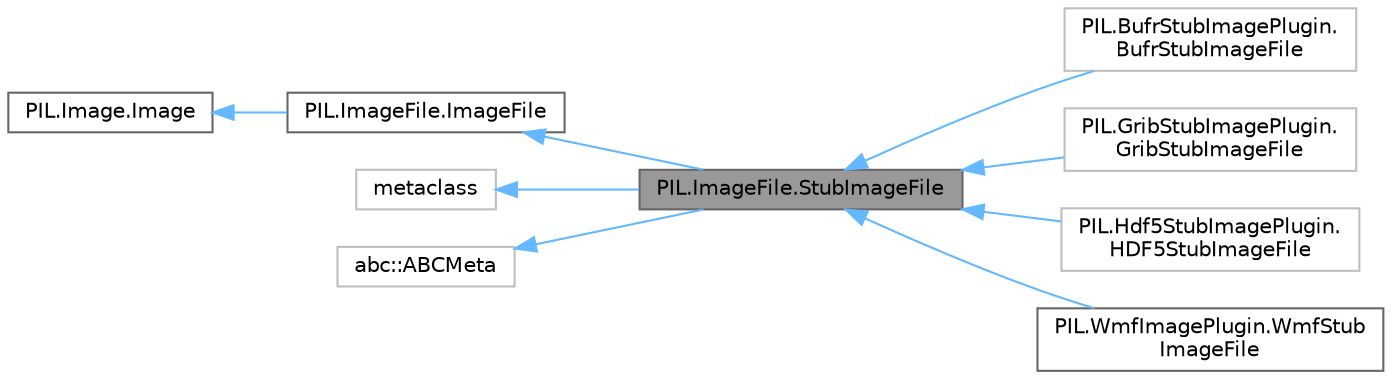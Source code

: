 digraph "PIL.ImageFile.StubImageFile"
{
 // LATEX_PDF_SIZE
  bgcolor="transparent";
  edge [fontname=Helvetica,fontsize=10,labelfontname=Helvetica,labelfontsize=10];
  node [fontname=Helvetica,fontsize=10,shape=box,height=0.2,width=0.4];
  rankdir="LR";
  Node1 [id="Node000001",label="PIL.ImageFile.StubImageFile",height=0.2,width=0.4,color="gray40", fillcolor="grey60", style="filled", fontcolor="black",tooltip=" "];
  Node2 -> Node1 [id="edge9_Node000001_Node000002",dir="back",color="steelblue1",style="solid",tooltip=" "];
  Node2 [id="Node000002",label="PIL.ImageFile.ImageFile",height=0.2,width=0.4,color="gray40", fillcolor="white", style="filled",URL="$da/d3b/classPIL_1_1ImageFile_1_1ImageFile.html",tooltip=" "];
  Node3 -> Node2 [id="edge10_Node000002_Node000003",dir="back",color="steelblue1",style="solid",tooltip=" "];
  Node3 [id="Node000003",label="PIL.Image.Image",height=0.2,width=0.4,color="gray40", fillcolor="white", style="filled",URL="$db/d16/classPIL_1_1Image_1_1Image.html",tooltip=" "];
  Node4 -> Node1 [id="edge11_Node000001_Node000004",dir="back",color="steelblue1",style="solid",tooltip=" "];
  Node4 [id="Node000004",label="metaclass",height=0.2,width=0.4,color="grey75", fillcolor="white", style="filled",URL="$d1/d9a/classmetaclass.html",tooltip=" "];
  Node5 -> Node1 [id="edge12_Node000001_Node000005",dir="back",color="steelblue1",style="solid",tooltip=" "];
  Node5 [id="Node000005",label="abc::ABCMeta",height=0.2,width=0.4,color="grey75", fillcolor="white", style="filled",tooltip=" "];
  Node1 -> Node6 [id="edge13_Node000001_Node000006",dir="back",color="steelblue1",style="solid",tooltip=" "];
  Node6 [id="Node000006",label="PIL.BufrStubImagePlugin.\lBufrStubImageFile",height=0.2,width=0.4,color="grey75", fillcolor="white", style="filled",URL="$d8/db7/classPIL_1_1BufrStubImagePlugin_1_1BufrStubImageFile.html",tooltip=" "];
  Node1 -> Node7 [id="edge14_Node000001_Node000007",dir="back",color="steelblue1",style="solid",tooltip=" "];
  Node7 [id="Node000007",label="PIL.GribStubImagePlugin.\lGribStubImageFile",height=0.2,width=0.4,color="grey75", fillcolor="white", style="filled",URL="$d0/d24/classPIL_1_1GribStubImagePlugin_1_1GribStubImageFile.html",tooltip=" "];
  Node1 -> Node8 [id="edge15_Node000001_Node000008",dir="back",color="steelblue1",style="solid",tooltip=" "];
  Node8 [id="Node000008",label="PIL.Hdf5StubImagePlugin.\lHDF5StubImageFile",height=0.2,width=0.4,color="grey75", fillcolor="white", style="filled",URL="$da/dba/classPIL_1_1Hdf5StubImagePlugin_1_1HDF5StubImageFile.html",tooltip=" "];
  Node1 -> Node9 [id="edge16_Node000001_Node000009",dir="back",color="steelblue1",style="solid",tooltip=" "];
  Node9 [id="Node000009",label="PIL.WmfImagePlugin.WmfStub\lImageFile",height=0.2,width=0.4,color="gray40", fillcolor="white", style="filled",URL="$d0/d77/classPIL_1_1WmfImagePlugin_1_1WmfStubImageFile.html",tooltip="Image plugin for Windows metafiles."];
}
